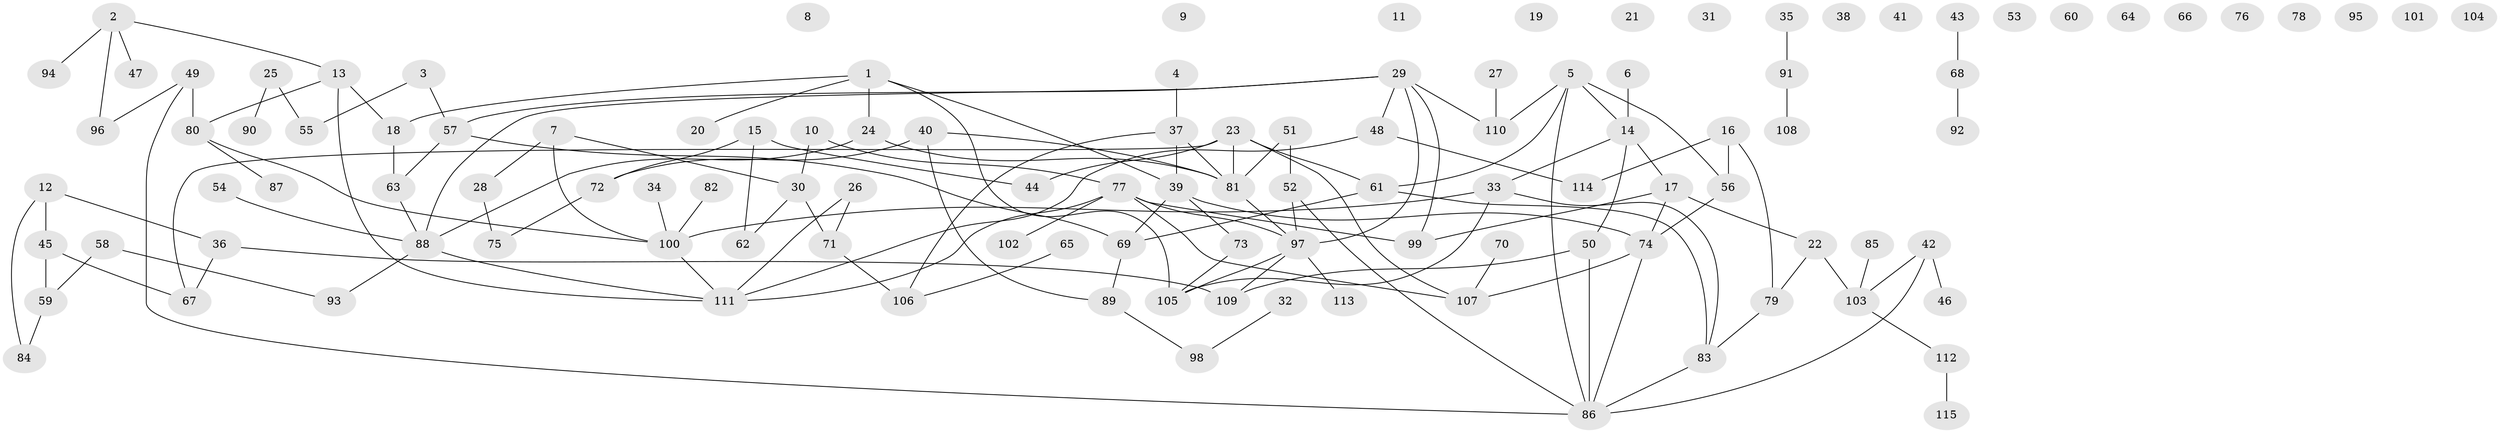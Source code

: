 // Generated by graph-tools (version 1.1) at 2025/13/03/09/25 04:13:03]
// undirected, 115 vertices, 140 edges
graph export_dot {
graph [start="1"]
  node [color=gray90,style=filled];
  1;
  2;
  3;
  4;
  5;
  6;
  7;
  8;
  9;
  10;
  11;
  12;
  13;
  14;
  15;
  16;
  17;
  18;
  19;
  20;
  21;
  22;
  23;
  24;
  25;
  26;
  27;
  28;
  29;
  30;
  31;
  32;
  33;
  34;
  35;
  36;
  37;
  38;
  39;
  40;
  41;
  42;
  43;
  44;
  45;
  46;
  47;
  48;
  49;
  50;
  51;
  52;
  53;
  54;
  55;
  56;
  57;
  58;
  59;
  60;
  61;
  62;
  63;
  64;
  65;
  66;
  67;
  68;
  69;
  70;
  71;
  72;
  73;
  74;
  75;
  76;
  77;
  78;
  79;
  80;
  81;
  82;
  83;
  84;
  85;
  86;
  87;
  88;
  89;
  90;
  91;
  92;
  93;
  94;
  95;
  96;
  97;
  98;
  99;
  100;
  101;
  102;
  103;
  104;
  105;
  106;
  107;
  108;
  109;
  110;
  111;
  112;
  113;
  114;
  115;
  1 -- 18;
  1 -- 20;
  1 -- 24;
  1 -- 39;
  1 -- 105;
  2 -- 13;
  2 -- 47;
  2 -- 94;
  2 -- 96;
  3 -- 55;
  3 -- 57;
  4 -- 37;
  5 -- 14;
  5 -- 56;
  5 -- 61;
  5 -- 86;
  5 -- 110;
  6 -- 14;
  7 -- 28;
  7 -- 30;
  7 -- 100;
  10 -- 30;
  10 -- 77;
  12 -- 36;
  12 -- 45;
  12 -- 84;
  13 -- 18;
  13 -- 80;
  13 -- 111;
  14 -- 17;
  14 -- 33;
  14 -- 50;
  15 -- 44;
  15 -- 62;
  15 -- 72;
  16 -- 56;
  16 -- 79;
  16 -- 114;
  17 -- 22;
  17 -- 74;
  17 -- 99;
  18 -- 63;
  22 -- 79;
  22 -- 103;
  23 -- 44;
  23 -- 61;
  23 -- 67;
  23 -- 81;
  23 -- 107;
  24 -- 81;
  24 -- 88;
  25 -- 55;
  25 -- 90;
  26 -- 71;
  26 -- 111;
  27 -- 110;
  28 -- 75;
  29 -- 48;
  29 -- 57;
  29 -- 88;
  29 -- 97;
  29 -- 99;
  29 -- 110;
  30 -- 62;
  30 -- 71;
  32 -- 98;
  33 -- 83;
  33 -- 100;
  33 -- 105;
  34 -- 100;
  35 -- 91;
  36 -- 67;
  36 -- 109;
  37 -- 39;
  37 -- 81;
  37 -- 106;
  39 -- 69;
  39 -- 73;
  39 -- 74;
  40 -- 72;
  40 -- 81;
  40 -- 89;
  42 -- 46;
  42 -- 86;
  42 -- 103;
  43 -- 68;
  45 -- 59;
  45 -- 67;
  48 -- 111;
  48 -- 114;
  49 -- 80;
  49 -- 86;
  49 -- 96;
  50 -- 86;
  50 -- 109;
  51 -- 52;
  51 -- 81;
  52 -- 86;
  52 -- 97;
  54 -- 88;
  56 -- 74;
  57 -- 63;
  57 -- 69;
  58 -- 59;
  58 -- 93;
  59 -- 84;
  61 -- 69;
  61 -- 83;
  63 -- 88;
  65 -- 106;
  68 -- 92;
  69 -- 89;
  70 -- 107;
  71 -- 106;
  72 -- 75;
  73 -- 105;
  74 -- 86;
  74 -- 107;
  77 -- 97;
  77 -- 99;
  77 -- 102;
  77 -- 107;
  77 -- 111;
  79 -- 83;
  80 -- 87;
  80 -- 100;
  81 -- 97;
  82 -- 100;
  83 -- 86;
  85 -- 103;
  88 -- 93;
  88 -- 111;
  89 -- 98;
  91 -- 108;
  97 -- 105;
  97 -- 109;
  97 -- 113;
  100 -- 111;
  103 -- 112;
  112 -- 115;
}
